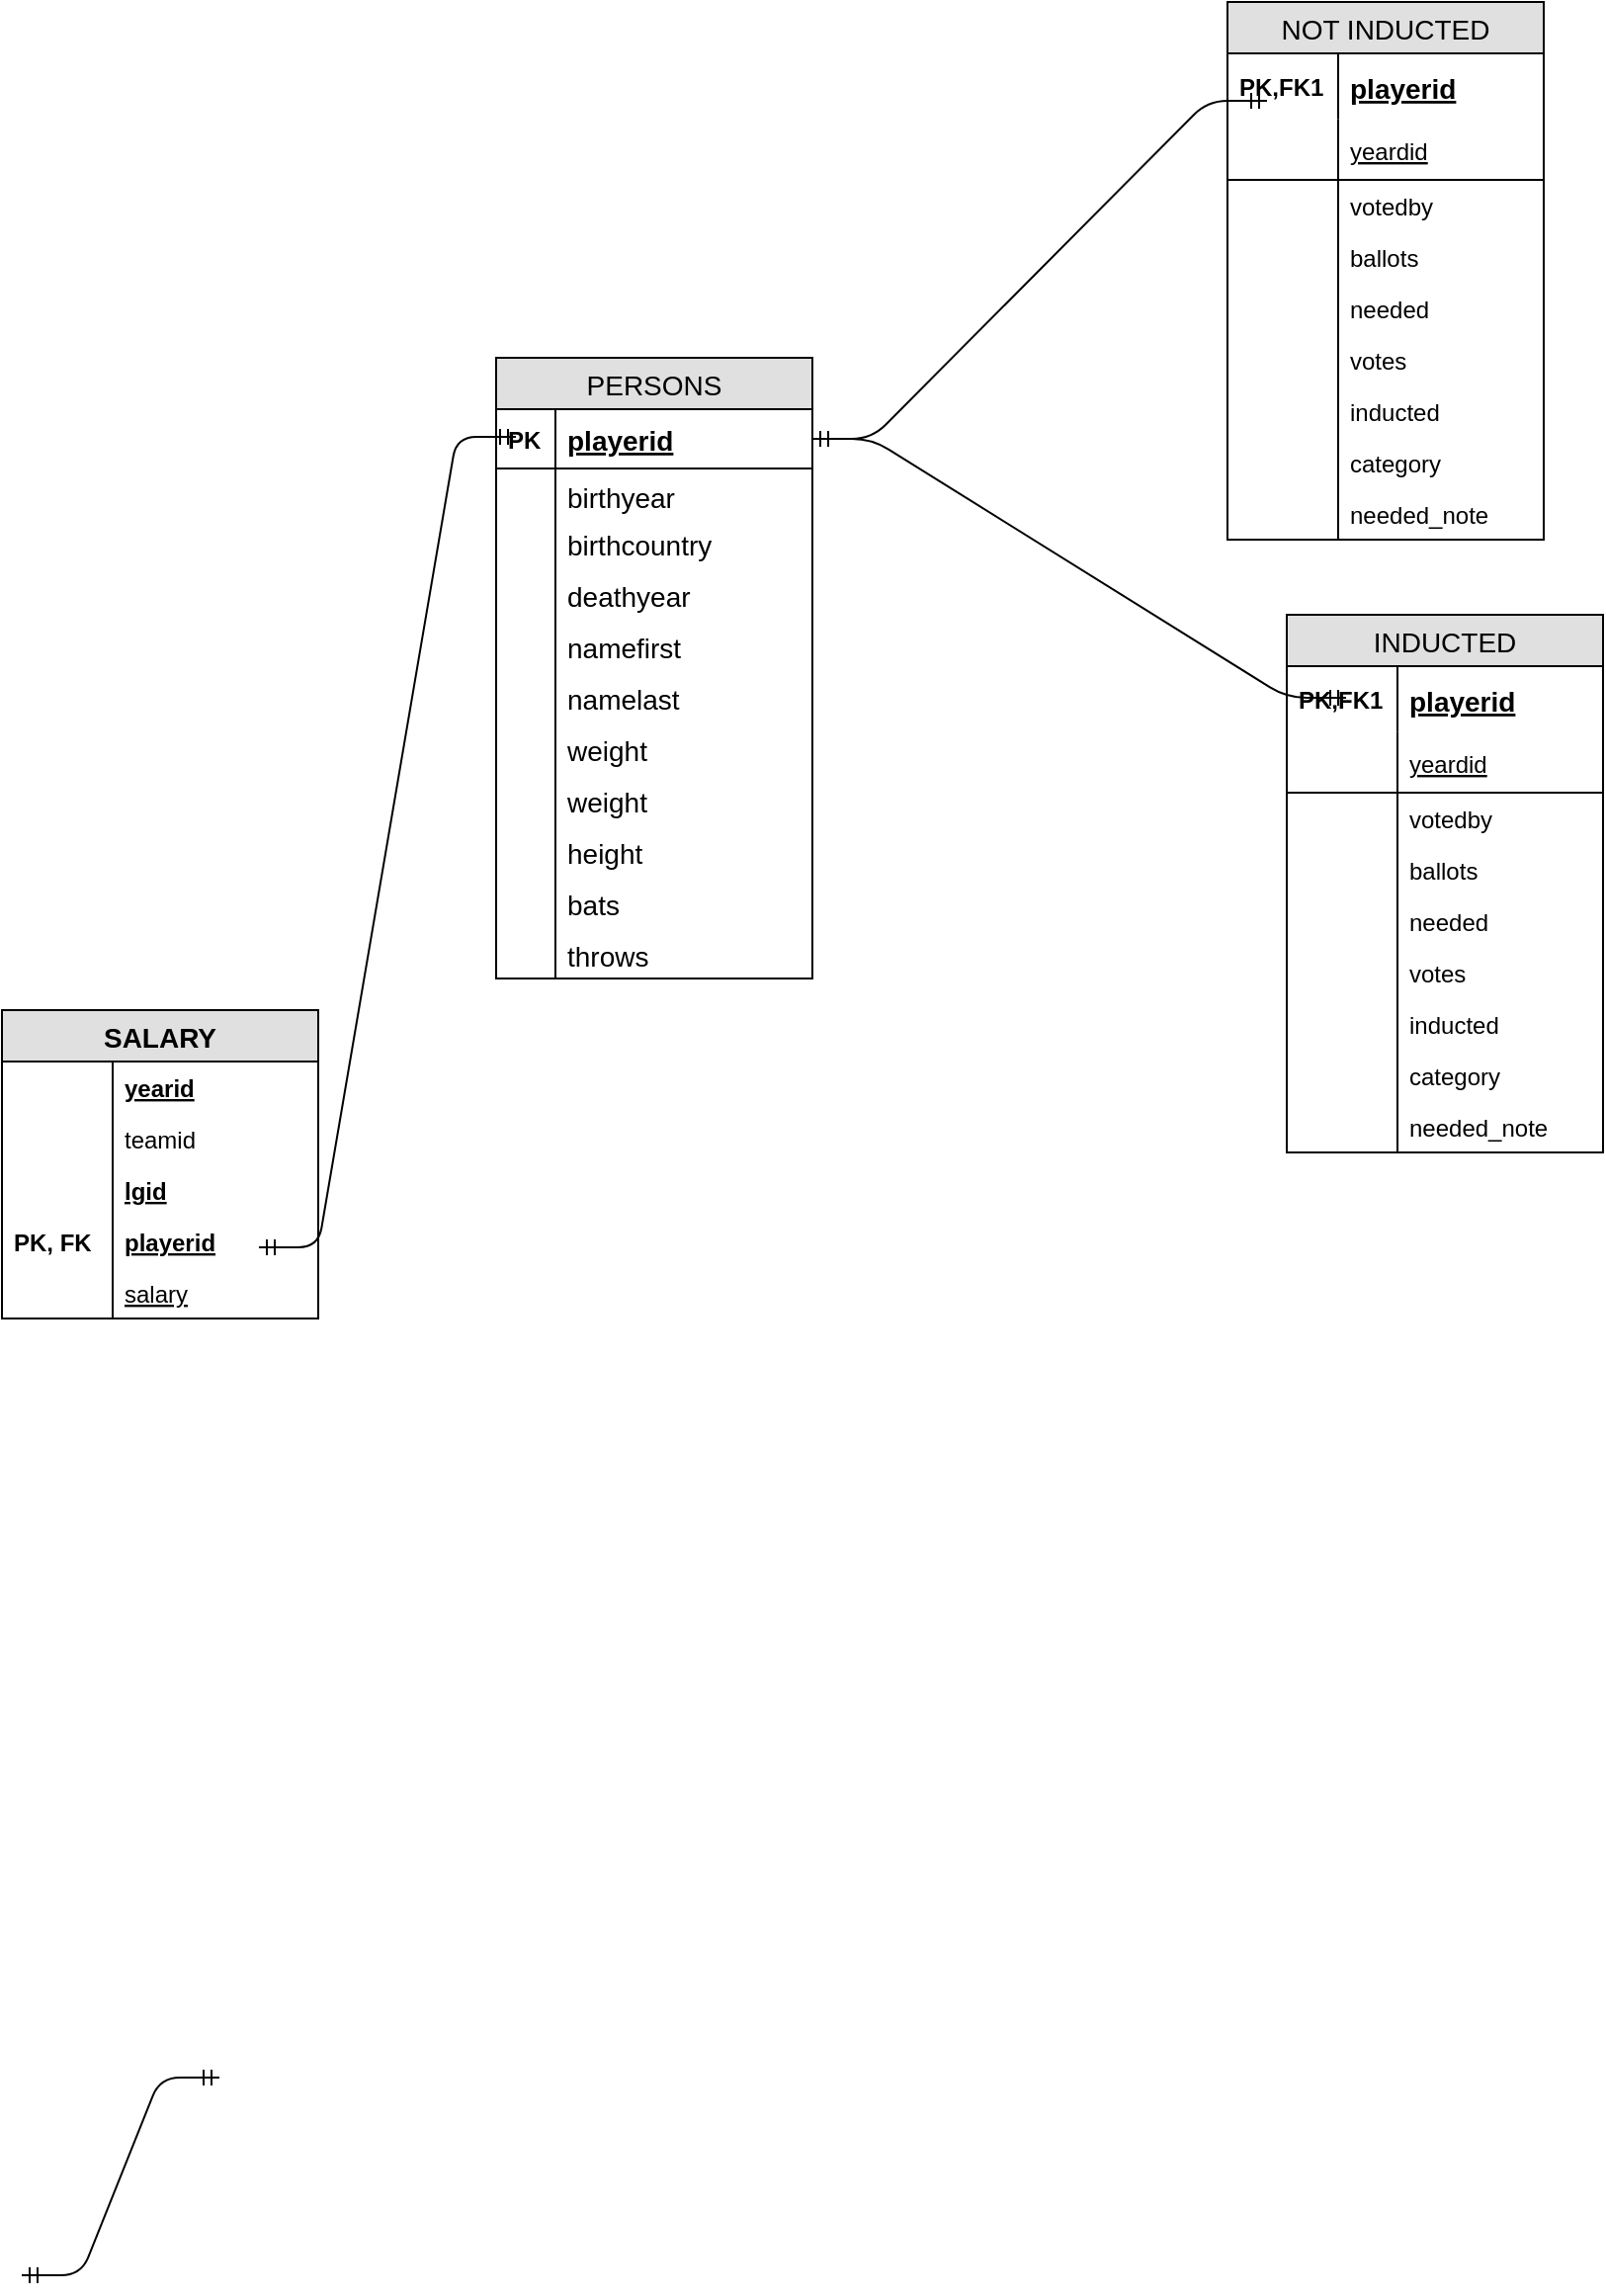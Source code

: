 <mxfile version="12.4.2" type="device" pages="1"><diagram id="JKYpt6yVcyCY39WKlBTQ" name="Page-1"><mxGraphModel dx="1422" dy="1984" grid="1" gridSize="10" guides="1" tooltips="1" connect="1" arrows="1" fold="1" page="1" pageScale="1" pageWidth="850" pageHeight="1100" math="0" shadow="0"><root><mxCell id="0"/><mxCell id="1" parent="0"/><mxCell id="JrPmpFDnjWZNN1rZzP_h-1" value="PERSONS" style="swimlane;fontStyle=0;childLayout=stackLayout;horizontal=1;startSize=26;fillColor=#e0e0e0;horizontalStack=0;resizeParent=1;resizeParentMax=0;resizeLast=0;collapsible=1;marginBottom=0;swimlaneFillColor=#ffffff;align=center;fontSize=14;" parent="1" vertex="1"><mxGeometry x="250" y="170" width="160" height="314" as="geometry"/></mxCell><mxCell id="JrPmpFDnjWZNN1rZzP_h-2" value="playerid" style="shape=partialRectangle;top=0;left=0;right=0;bottom=1;align=left;verticalAlign=middle;fillColor=none;spacingLeft=34;spacingRight=4;overflow=hidden;rotatable=0;points=[[0,0.5],[1,0.5]];portConstraint=eastwest;dropTarget=0;fontStyle=5;fontSize=14;" parent="JrPmpFDnjWZNN1rZzP_h-1" vertex="1"><mxGeometry y="26" width="160" height="30" as="geometry"/></mxCell><mxCell id="JrPmpFDnjWZNN1rZzP_h-3" value="PK" style="shape=partialRectangle;top=0;left=0;bottom=0;fillColor=none;align=left;verticalAlign=middle;spacingLeft=4;spacingRight=4;overflow=hidden;rotatable=0;points=[];portConstraint=eastwest;part=1;fontSize=12;fontStyle=1" parent="JrPmpFDnjWZNN1rZzP_h-2" vertex="1" connectable="0"><mxGeometry width="30" height="30" as="geometry"/></mxCell><mxCell id="JrPmpFDnjWZNN1rZzP_h-4" value="birthyear" style="shape=partialRectangle;top=0;left=0;right=0;bottom=0;align=left;verticalAlign=top;fillColor=none;spacingLeft=34;spacingRight=4;overflow=hidden;rotatable=0;points=[[0,0.5],[1,0.5]];portConstraint=eastwest;dropTarget=0;fontSize=14;" parent="JrPmpFDnjWZNN1rZzP_h-1" vertex="1"><mxGeometry y="56" width="160" height="24" as="geometry"/></mxCell><mxCell id="JrPmpFDnjWZNN1rZzP_h-5" value="" style="shape=partialRectangle;top=0;left=0;bottom=0;fillColor=none;align=left;verticalAlign=top;spacingLeft=4;spacingRight=4;overflow=hidden;rotatable=0;points=[];portConstraint=eastwest;part=1;fontSize=12;" parent="JrPmpFDnjWZNN1rZzP_h-4" vertex="1" connectable="0"><mxGeometry width="30" height="24" as="geometry"/></mxCell><mxCell id="JrPmpFDnjWZNN1rZzP_h-6" value="birthcountry" style="shape=partialRectangle;top=0;left=0;right=0;bottom=0;align=left;verticalAlign=top;fillColor=none;spacingLeft=34;spacingRight=4;overflow=hidden;rotatable=0;points=[[0,0.5],[1,0.5]];portConstraint=eastwest;dropTarget=0;fontSize=14;" parent="JrPmpFDnjWZNN1rZzP_h-1" vertex="1"><mxGeometry y="80" width="160" height="26" as="geometry"/></mxCell><mxCell id="JrPmpFDnjWZNN1rZzP_h-7" value="" style="shape=partialRectangle;top=0;left=0;bottom=0;fillColor=none;align=left;verticalAlign=top;spacingLeft=4;spacingRight=4;overflow=hidden;rotatable=0;points=[];portConstraint=eastwest;part=1;fontSize=12;" parent="JrPmpFDnjWZNN1rZzP_h-6" vertex="1" connectable="0"><mxGeometry width="30" height="26" as="geometry"/></mxCell><mxCell id="JrPmpFDnjWZNN1rZzP_h-8" value="deathyear" style="shape=partialRectangle;top=0;left=0;right=0;bottom=0;align=left;verticalAlign=top;fillColor=none;spacingLeft=34;spacingRight=4;overflow=hidden;rotatable=0;points=[[0,0.5],[1,0.5]];portConstraint=eastwest;dropTarget=0;fontSize=14;" parent="JrPmpFDnjWZNN1rZzP_h-1" vertex="1"><mxGeometry y="106" width="160" height="26" as="geometry"/></mxCell><mxCell id="JrPmpFDnjWZNN1rZzP_h-9" value="" style="shape=partialRectangle;top=0;left=0;bottom=0;fillColor=none;align=left;verticalAlign=top;spacingLeft=4;spacingRight=4;overflow=hidden;rotatable=0;points=[];portConstraint=eastwest;part=1;fontSize=12;" parent="JrPmpFDnjWZNN1rZzP_h-8" vertex="1" connectable="0"><mxGeometry width="30" height="26" as="geometry"/></mxCell><mxCell id="JrPmpFDnjWZNN1rZzP_h-45" value="namefirst" style="shape=partialRectangle;top=0;left=0;right=0;bottom=0;align=left;verticalAlign=top;fillColor=none;spacingLeft=34;spacingRight=4;overflow=hidden;rotatable=0;points=[[0,0.5],[1,0.5]];portConstraint=eastwest;dropTarget=0;fontSize=14;" parent="JrPmpFDnjWZNN1rZzP_h-1" vertex="1"><mxGeometry y="132" width="160" height="26" as="geometry"/></mxCell><mxCell id="JrPmpFDnjWZNN1rZzP_h-46" value="" style="shape=partialRectangle;top=0;left=0;bottom=0;fillColor=none;align=left;verticalAlign=top;spacingLeft=4;spacingRight=4;overflow=hidden;rotatable=0;points=[];portConstraint=eastwest;part=1;fontSize=12;" parent="JrPmpFDnjWZNN1rZzP_h-45" vertex="1" connectable="0"><mxGeometry width="30" height="26" as="geometry"/></mxCell><mxCell id="JrPmpFDnjWZNN1rZzP_h-47" value="namelast" style="shape=partialRectangle;top=0;left=0;right=0;bottom=0;align=left;verticalAlign=top;fillColor=none;spacingLeft=34;spacingRight=4;overflow=hidden;rotatable=0;points=[[0,0.5],[1,0.5]];portConstraint=eastwest;dropTarget=0;fontSize=14;" parent="JrPmpFDnjWZNN1rZzP_h-1" vertex="1"><mxGeometry y="158" width="160" height="26" as="geometry"/></mxCell><mxCell id="JrPmpFDnjWZNN1rZzP_h-48" value="" style="shape=partialRectangle;top=0;left=0;bottom=0;fillColor=none;align=left;verticalAlign=top;spacingLeft=4;spacingRight=4;overflow=hidden;rotatable=0;points=[];portConstraint=eastwest;part=1;fontSize=12;" parent="JrPmpFDnjWZNN1rZzP_h-47" vertex="1" connectable="0"><mxGeometry width="30" height="26" as="geometry"/></mxCell><mxCell id="JrPmpFDnjWZNN1rZzP_h-49" value="weight" style="shape=partialRectangle;top=0;left=0;right=0;bottom=0;align=left;verticalAlign=top;fillColor=none;spacingLeft=34;spacingRight=4;overflow=hidden;rotatable=0;points=[[0,0.5],[1,0.5]];portConstraint=eastwest;dropTarget=0;fontSize=14;" parent="JrPmpFDnjWZNN1rZzP_h-1" vertex="1"><mxGeometry y="184" width="160" height="26" as="geometry"/></mxCell><mxCell id="JrPmpFDnjWZNN1rZzP_h-50" value="" style="shape=partialRectangle;top=0;left=0;bottom=0;fillColor=none;align=left;verticalAlign=top;spacingLeft=4;spacingRight=4;overflow=hidden;rotatable=0;points=[];portConstraint=eastwest;part=1;fontSize=12;" parent="JrPmpFDnjWZNN1rZzP_h-49" vertex="1" connectable="0"><mxGeometry width="30" height="26" as="geometry"/></mxCell><mxCell id="JrPmpFDnjWZNN1rZzP_h-51" value="weight" style="shape=partialRectangle;top=0;left=0;right=0;bottom=0;align=left;verticalAlign=top;fillColor=none;spacingLeft=34;spacingRight=4;overflow=hidden;rotatable=0;points=[[0,0.5],[1,0.5]];portConstraint=eastwest;dropTarget=0;fontSize=14;" parent="JrPmpFDnjWZNN1rZzP_h-1" vertex="1"><mxGeometry y="210" width="160" height="26" as="geometry"/></mxCell><mxCell id="JrPmpFDnjWZNN1rZzP_h-52" value="" style="shape=partialRectangle;top=0;left=0;bottom=0;fillColor=none;align=left;verticalAlign=top;spacingLeft=4;spacingRight=4;overflow=hidden;rotatable=0;points=[];portConstraint=eastwest;part=1;fontSize=12;" parent="JrPmpFDnjWZNN1rZzP_h-51" vertex="1" connectable="0"><mxGeometry width="30" height="26" as="geometry"/></mxCell><mxCell id="JrPmpFDnjWZNN1rZzP_h-53" value="height" style="shape=partialRectangle;top=0;left=0;right=0;bottom=0;align=left;verticalAlign=top;fillColor=none;spacingLeft=34;spacingRight=4;overflow=hidden;rotatable=0;points=[[0,0.5],[1,0.5]];portConstraint=eastwest;dropTarget=0;fontSize=14;" parent="JrPmpFDnjWZNN1rZzP_h-1" vertex="1"><mxGeometry y="236" width="160" height="26" as="geometry"/></mxCell><mxCell id="JrPmpFDnjWZNN1rZzP_h-54" value="" style="shape=partialRectangle;top=0;left=0;bottom=0;fillColor=none;align=left;verticalAlign=top;spacingLeft=4;spacingRight=4;overflow=hidden;rotatable=0;points=[];portConstraint=eastwest;part=1;fontSize=12;" parent="JrPmpFDnjWZNN1rZzP_h-53" vertex="1" connectable="0"><mxGeometry width="30" height="26" as="geometry"/></mxCell><mxCell id="JrPmpFDnjWZNN1rZzP_h-55" value="bats" style="shape=partialRectangle;top=0;left=0;right=0;bottom=0;align=left;verticalAlign=top;fillColor=none;spacingLeft=34;spacingRight=4;overflow=hidden;rotatable=0;points=[[0,0.5],[1,0.5]];portConstraint=eastwest;dropTarget=0;fontSize=14;" parent="JrPmpFDnjWZNN1rZzP_h-1" vertex="1"><mxGeometry y="262" width="160" height="26" as="geometry"/></mxCell><mxCell id="JrPmpFDnjWZNN1rZzP_h-56" value="" style="shape=partialRectangle;top=0;left=0;bottom=0;fillColor=none;align=left;verticalAlign=top;spacingLeft=4;spacingRight=4;overflow=hidden;rotatable=0;points=[];portConstraint=eastwest;part=1;fontSize=12;" parent="JrPmpFDnjWZNN1rZzP_h-55" vertex="1" connectable="0"><mxGeometry width="30" height="26" as="geometry"/></mxCell><mxCell id="JrPmpFDnjWZNN1rZzP_h-57" value="throws" style="shape=partialRectangle;top=0;left=0;right=0;bottom=0;align=left;verticalAlign=top;fillColor=none;spacingLeft=34;spacingRight=4;overflow=hidden;rotatable=0;points=[[0,0.5],[1,0.5]];portConstraint=eastwest;dropTarget=0;fontSize=14;" parent="JrPmpFDnjWZNN1rZzP_h-1" vertex="1"><mxGeometry y="288" width="160" height="26" as="geometry"/></mxCell><mxCell id="JrPmpFDnjWZNN1rZzP_h-58" value="" style="shape=partialRectangle;top=0;left=0;bottom=0;fillColor=none;align=left;verticalAlign=top;spacingLeft=4;spacingRight=4;overflow=hidden;rotatable=0;points=[];portConstraint=eastwest;part=1;fontSize=12;" parent="JrPmpFDnjWZNN1rZzP_h-57" vertex="1" connectable="0"><mxGeometry width="30" height="26" as="geometry"/></mxCell><mxCell id="JrPmpFDnjWZNN1rZzP_h-71" value="INDUCTED" style="swimlane;fontStyle=0;childLayout=stackLayout;horizontal=1;startSize=26;fillColor=#e0e0e0;horizontalStack=0;resizeParent=1;resizeParentMax=0;resizeLast=0;collapsible=1;marginBottom=0;swimlaneFillColor=#ffffff;align=center;fontSize=14;" parent="1" vertex="1"><mxGeometry x="650" y="300" width="160" height="272" as="geometry"/></mxCell><mxCell id="JrPmpFDnjWZNN1rZzP_h-118" value="" style="edgeStyle=entityRelationEdgeStyle;fontSize=12;html=1;endArrow=ERmandOne;startArrow=ERmandOne;" parent="JrPmpFDnjWZNN1rZzP_h-71" source="JrPmpFDnjWZNN1rZzP_h-2" edge="1"><mxGeometry width="100" height="100" relative="1" as="geometry"><mxPoint x="-70" y="142" as="sourcePoint"/><mxPoint x="30" y="42" as="targetPoint"/></mxGeometry></mxCell><mxCell id="JrPmpFDnjWZNN1rZzP_h-72" value="playerid" style="shape=partialRectangle;top=0;left=0;right=0;bottom=0;align=left;verticalAlign=middle;fillColor=none;spacingLeft=60;spacingRight=4;overflow=hidden;rotatable=0;points=[[0,0.5],[1,0.5]];portConstraint=eastwest;dropTarget=0;fontStyle=5;fontSize=14;" parent="JrPmpFDnjWZNN1rZzP_h-71" vertex="1"><mxGeometry y="26" width="160" height="34" as="geometry"/></mxCell><mxCell id="JrPmpFDnjWZNN1rZzP_h-73" value="PK,FK1" style="shape=partialRectangle;fontStyle=1;top=0;left=0;bottom=0;fillColor=none;align=left;verticalAlign=middle;spacingLeft=4;spacingRight=4;overflow=hidden;rotatable=0;points=[];portConstraint=eastwest;part=1;fontSize=12;" parent="JrPmpFDnjWZNN1rZzP_h-72" vertex="1" connectable="0"><mxGeometry width="56" height="32.903" as="geometry"/></mxCell><mxCell id="JrPmpFDnjWZNN1rZzP_h-74" value="yeardid" style="shape=partialRectangle;top=0;left=0;right=0;bottom=1;align=left;verticalAlign=middle;fillColor=none;spacingLeft=60;spacingRight=4;overflow=hidden;rotatable=0;points=[[0,0.5],[1,0.5]];portConstraint=eastwest;dropTarget=0;fontStyle=4;fontSize=12;" parent="JrPmpFDnjWZNN1rZzP_h-71" vertex="1"><mxGeometry y="60" width="160" height="30" as="geometry"/></mxCell><mxCell id="JrPmpFDnjWZNN1rZzP_h-75" value="" style="shape=partialRectangle;fontStyle=1;top=0;left=0;bottom=0;fillColor=none;align=left;verticalAlign=middle;spacingLeft=4;spacingRight=4;overflow=hidden;rotatable=0;points=[];portConstraint=eastwest;part=1;fontSize=12;" parent="JrPmpFDnjWZNN1rZzP_h-74" vertex="1" connectable="0"><mxGeometry width="56" height="30" as="geometry"/></mxCell><mxCell id="JrPmpFDnjWZNN1rZzP_h-76" value="votedby" style="shape=partialRectangle;top=0;left=0;right=0;bottom=0;align=left;verticalAlign=top;fillColor=none;spacingLeft=60;spacingRight=4;overflow=hidden;rotatable=0;points=[[0,0.5],[1,0.5]];portConstraint=eastwest;dropTarget=0;fontSize=12;" parent="JrPmpFDnjWZNN1rZzP_h-71" vertex="1"><mxGeometry y="90" width="160" height="26" as="geometry"/></mxCell><mxCell id="JrPmpFDnjWZNN1rZzP_h-77" value="" style="shape=partialRectangle;top=0;left=0;bottom=0;fillColor=none;align=left;verticalAlign=top;spacingLeft=4;spacingRight=4;overflow=hidden;rotatable=0;points=[];portConstraint=eastwest;part=1;fontSize=12;" parent="JrPmpFDnjWZNN1rZzP_h-76" vertex="1" connectable="0"><mxGeometry width="56" height="26" as="geometry"/></mxCell><mxCell id="JrPmpFDnjWZNN1rZzP_h-80" value="ballots" style="shape=partialRectangle;top=0;left=0;right=0;bottom=0;align=left;verticalAlign=top;fillColor=none;spacingLeft=60;spacingRight=4;overflow=hidden;rotatable=0;points=[[0,0.5],[1,0.5]];portConstraint=eastwest;dropTarget=0;fontSize=12;" parent="JrPmpFDnjWZNN1rZzP_h-71" vertex="1"><mxGeometry y="116" width="160" height="26" as="geometry"/></mxCell><mxCell id="JrPmpFDnjWZNN1rZzP_h-81" value="" style="shape=partialRectangle;top=0;left=0;bottom=0;fillColor=none;align=left;verticalAlign=top;spacingLeft=4;spacingRight=4;overflow=hidden;rotatable=0;points=[];portConstraint=eastwest;part=1;fontSize=12;" parent="JrPmpFDnjWZNN1rZzP_h-80" vertex="1" connectable="0"><mxGeometry width="56" height="26" as="geometry"/></mxCell><mxCell id="JrPmpFDnjWZNN1rZzP_h-82" value="needed" style="shape=partialRectangle;top=0;left=0;right=0;bottom=0;align=left;verticalAlign=top;fillColor=none;spacingLeft=60;spacingRight=4;overflow=hidden;rotatable=0;points=[[0,0.5],[1,0.5]];portConstraint=eastwest;dropTarget=0;fontSize=12;" parent="JrPmpFDnjWZNN1rZzP_h-71" vertex="1"><mxGeometry y="142" width="160" height="26" as="geometry"/></mxCell><mxCell id="JrPmpFDnjWZNN1rZzP_h-83" value="" style="shape=partialRectangle;top=0;left=0;bottom=0;fillColor=none;align=left;verticalAlign=top;spacingLeft=4;spacingRight=4;overflow=hidden;rotatable=0;points=[];portConstraint=eastwest;part=1;fontSize=12;" parent="JrPmpFDnjWZNN1rZzP_h-82" vertex="1" connectable="0"><mxGeometry width="56" height="26" as="geometry"/></mxCell><mxCell id="JrPmpFDnjWZNN1rZzP_h-84" value="votes" style="shape=partialRectangle;top=0;left=0;right=0;bottom=0;align=left;verticalAlign=top;fillColor=none;spacingLeft=60;spacingRight=4;overflow=hidden;rotatable=0;points=[[0,0.5],[1,0.5]];portConstraint=eastwest;dropTarget=0;fontSize=12;" parent="JrPmpFDnjWZNN1rZzP_h-71" vertex="1"><mxGeometry y="168" width="160" height="26" as="geometry"/></mxCell><mxCell id="JrPmpFDnjWZNN1rZzP_h-85" value="" style="shape=partialRectangle;top=0;left=0;bottom=0;fillColor=none;align=left;verticalAlign=top;spacingLeft=4;spacingRight=4;overflow=hidden;rotatable=0;points=[];portConstraint=eastwest;part=1;fontSize=12;" parent="JrPmpFDnjWZNN1rZzP_h-84" vertex="1" connectable="0"><mxGeometry width="56" height="26" as="geometry"/></mxCell><mxCell id="JrPmpFDnjWZNN1rZzP_h-86" value="inducted" style="shape=partialRectangle;top=0;left=0;right=0;bottom=0;align=left;verticalAlign=top;fillColor=none;spacingLeft=60;spacingRight=4;overflow=hidden;rotatable=0;points=[[0,0.5],[1,0.5]];portConstraint=eastwest;dropTarget=0;fontSize=12;" parent="JrPmpFDnjWZNN1rZzP_h-71" vertex="1"><mxGeometry y="194" width="160" height="26" as="geometry"/></mxCell><mxCell id="JrPmpFDnjWZNN1rZzP_h-87" value="" style="shape=partialRectangle;top=0;left=0;bottom=0;fillColor=none;align=left;verticalAlign=top;spacingLeft=4;spacingRight=4;overflow=hidden;rotatable=0;points=[];portConstraint=eastwest;part=1;fontSize=12;" parent="JrPmpFDnjWZNN1rZzP_h-86" vertex="1" connectable="0"><mxGeometry width="56" height="26" as="geometry"/></mxCell><mxCell id="JrPmpFDnjWZNN1rZzP_h-88" value="category" style="shape=partialRectangle;top=0;left=0;right=0;bottom=0;align=left;verticalAlign=top;fillColor=none;spacingLeft=60;spacingRight=4;overflow=hidden;rotatable=0;points=[[0,0.5],[1,0.5]];portConstraint=eastwest;dropTarget=0;fontSize=12;" parent="JrPmpFDnjWZNN1rZzP_h-71" vertex="1"><mxGeometry y="220" width="160" height="26" as="geometry"/></mxCell><mxCell id="JrPmpFDnjWZNN1rZzP_h-89" value="" style="shape=partialRectangle;top=0;left=0;bottom=0;fillColor=none;align=left;verticalAlign=top;spacingLeft=4;spacingRight=4;overflow=hidden;rotatable=0;points=[];portConstraint=eastwest;part=1;fontSize=12;" parent="JrPmpFDnjWZNN1rZzP_h-88" vertex="1" connectable="0"><mxGeometry width="56" height="26" as="geometry"/></mxCell><mxCell id="JrPmpFDnjWZNN1rZzP_h-90" value="needed_note" style="shape=partialRectangle;top=0;left=0;right=0;bottom=0;align=left;verticalAlign=top;fillColor=none;spacingLeft=60;spacingRight=4;overflow=hidden;rotatable=0;points=[[0,0.5],[1,0.5]];portConstraint=eastwest;dropTarget=0;fontSize=12;" parent="JrPmpFDnjWZNN1rZzP_h-71" vertex="1"><mxGeometry y="246" width="160" height="26" as="geometry"/></mxCell><mxCell id="JrPmpFDnjWZNN1rZzP_h-91" value="" style="shape=partialRectangle;top=0;left=0;bottom=0;fillColor=none;align=left;verticalAlign=top;spacingLeft=4;spacingRight=4;overflow=hidden;rotatable=0;points=[];portConstraint=eastwest;part=1;fontSize=12;" parent="JrPmpFDnjWZNN1rZzP_h-90" vertex="1" connectable="0"><mxGeometry width="56" height="26" as="geometry"/></mxCell><mxCell id="JrPmpFDnjWZNN1rZzP_h-92" value="NOT INDUCTED" style="swimlane;fontStyle=0;childLayout=stackLayout;horizontal=1;startSize=26;fillColor=#e0e0e0;horizontalStack=0;resizeParent=1;resizeParentMax=0;resizeLast=0;collapsible=1;marginBottom=0;swimlaneFillColor=#ffffff;align=center;fontSize=14;" parent="1" vertex="1"><mxGeometry x="620" y="-10" width="160" height="272" as="geometry"/></mxCell><mxCell id="JrPmpFDnjWZNN1rZzP_h-93" value="playerid" style="shape=partialRectangle;top=0;left=0;right=0;bottom=0;align=left;verticalAlign=middle;fillColor=none;spacingLeft=60;spacingRight=4;overflow=hidden;rotatable=0;points=[[0,0.5],[1,0.5]];portConstraint=eastwest;dropTarget=0;fontStyle=5;fontSize=14;" parent="JrPmpFDnjWZNN1rZzP_h-92" vertex="1"><mxGeometry y="26" width="160" height="34" as="geometry"/></mxCell><mxCell id="JrPmpFDnjWZNN1rZzP_h-94" value="PK,FK1" style="shape=partialRectangle;fontStyle=1;top=0;left=0;bottom=0;fillColor=none;align=left;verticalAlign=middle;spacingLeft=4;spacingRight=4;overflow=hidden;rotatable=0;points=[];portConstraint=eastwest;part=1;fontSize=12;" parent="JrPmpFDnjWZNN1rZzP_h-93" vertex="1" connectable="0"><mxGeometry width="56" height="32.903" as="geometry"/></mxCell><mxCell id="JrPmpFDnjWZNN1rZzP_h-95" value="yeardid" style="shape=partialRectangle;top=0;left=0;right=0;bottom=1;align=left;verticalAlign=middle;fillColor=none;spacingLeft=60;spacingRight=4;overflow=hidden;rotatable=0;points=[[0,0.5],[1,0.5]];portConstraint=eastwest;dropTarget=0;fontStyle=4;fontSize=12;" parent="JrPmpFDnjWZNN1rZzP_h-92" vertex="1"><mxGeometry y="60" width="160" height="30" as="geometry"/></mxCell><mxCell id="JrPmpFDnjWZNN1rZzP_h-96" value="" style="shape=partialRectangle;fontStyle=1;top=0;left=0;bottom=0;fillColor=none;align=left;verticalAlign=middle;spacingLeft=4;spacingRight=4;overflow=hidden;rotatable=0;points=[];portConstraint=eastwest;part=1;fontSize=12;" parent="JrPmpFDnjWZNN1rZzP_h-95" vertex="1" connectable="0"><mxGeometry width="56" height="30" as="geometry"/></mxCell><mxCell id="JrPmpFDnjWZNN1rZzP_h-97" value="votedby" style="shape=partialRectangle;top=0;left=0;right=0;bottom=0;align=left;verticalAlign=top;fillColor=none;spacingLeft=60;spacingRight=4;overflow=hidden;rotatable=0;points=[[0,0.5],[1,0.5]];portConstraint=eastwest;dropTarget=0;fontSize=12;" parent="JrPmpFDnjWZNN1rZzP_h-92" vertex="1"><mxGeometry y="90" width="160" height="26" as="geometry"/></mxCell><mxCell id="JrPmpFDnjWZNN1rZzP_h-98" value="" style="shape=partialRectangle;top=0;left=0;bottom=0;fillColor=none;align=left;verticalAlign=top;spacingLeft=4;spacingRight=4;overflow=hidden;rotatable=0;points=[];portConstraint=eastwest;part=1;fontSize=12;" parent="JrPmpFDnjWZNN1rZzP_h-97" vertex="1" connectable="0"><mxGeometry width="56" height="26" as="geometry"/></mxCell><mxCell id="JrPmpFDnjWZNN1rZzP_h-99" value="ballots" style="shape=partialRectangle;top=0;left=0;right=0;bottom=0;align=left;verticalAlign=top;fillColor=none;spacingLeft=60;spacingRight=4;overflow=hidden;rotatable=0;points=[[0,0.5],[1,0.5]];portConstraint=eastwest;dropTarget=0;fontSize=12;" parent="JrPmpFDnjWZNN1rZzP_h-92" vertex="1"><mxGeometry y="116" width="160" height="26" as="geometry"/></mxCell><mxCell id="JrPmpFDnjWZNN1rZzP_h-100" value="" style="shape=partialRectangle;top=0;left=0;bottom=0;fillColor=none;align=left;verticalAlign=top;spacingLeft=4;spacingRight=4;overflow=hidden;rotatable=0;points=[];portConstraint=eastwest;part=1;fontSize=12;" parent="JrPmpFDnjWZNN1rZzP_h-99" vertex="1" connectable="0"><mxGeometry width="56" height="26" as="geometry"/></mxCell><mxCell id="JrPmpFDnjWZNN1rZzP_h-101" value="needed" style="shape=partialRectangle;top=0;left=0;right=0;bottom=0;align=left;verticalAlign=top;fillColor=none;spacingLeft=60;spacingRight=4;overflow=hidden;rotatable=0;points=[[0,0.5],[1,0.5]];portConstraint=eastwest;dropTarget=0;fontSize=12;" parent="JrPmpFDnjWZNN1rZzP_h-92" vertex="1"><mxGeometry y="142" width="160" height="26" as="geometry"/></mxCell><mxCell id="JrPmpFDnjWZNN1rZzP_h-102" value="" style="shape=partialRectangle;top=0;left=0;bottom=0;fillColor=none;align=left;verticalAlign=top;spacingLeft=4;spacingRight=4;overflow=hidden;rotatable=0;points=[];portConstraint=eastwest;part=1;fontSize=12;" parent="JrPmpFDnjWZNN1rZzP_h-101" vertex="1" connectable="0"><mxGeometry width="56" height="26" as="geometry"/></mxCell><mxCell id="JrPmpFDnjWZNN1rZzP_h-103" value="votes" style="shape=partialRectangle;top=0;left=0;right=0;bottom=0;align=left;verticalAlign=top;fillColor=none;spacingLeft=60;spacingRight=4;overflow=hidden;rotatable=0;points=[[0,0.5],[1,0.5]];portConstraint=eastwest;dropTarget=0;fontSize=12;" parent="JrPmpFDnjWZNN1rZzP_h-92" vertex="1"><mxGeometry y="168" width="160" height="26" as="geometry"/></mxCell><mxCell id="JrPmpFDnjWZNN1rZzP_h-104" value="" style="shape=partialRectangle;top=0;left=0;bottom=0;fillColor=none;align=left;verticalAlign=top;spacingLeft=4;spacingRight=4;overflow=hidden;rotatable=0;points=[];portConstraint=eastwest;part=1;fontSize=12;" parent="JrPmpFDnjWZNN1rZzP_h-103" vertex="1" connectable="0"><mxGeometry width="56" height="26" as="geometry"/></mxCell><mxCell id="JrPmpFDnjWZNN1rZzP_h-105" value="inducted" style="shape=partialRectangle;top=0;left=0;right=0;bottom=0;align=left;verticalAlign=top;fillColor=none;spacingLeft=60;spacingRight=4;overflow=hidden;rotatable=0;points=[[0,0.5],[1,0.5]];portConstraint=eastwest;dropTarget=0;fontSize=12;" parent="JrPmpFDnjWZNN1rZzP_h-92" vertex="1"><mxGeometry y="194" width="160" height="26" as="geometry"/></mxCell><mxCell id="JrPmpFDnjWZNN1rZzP_h-106" value="" style="shape=partialRectangle;top=0;left=0;bottom=0;fillColor=none;align=left;verticalAlign=top;spacingLeft=4;spacingRight=4;overflow=hidden;rotatable=0;points=[];portConstraint=eastwest;part=1;fontSize=12;" parent="JrPmpFDnjWZNN1rZzP_h-105" vertex="1" connectable="0"><mxGeometry width="56" height="26" as="geometry"/></mxCell><mxCell id="JrPmpFDnjWZNN1rZzP_h-107" value="category" style="shape=partialRectangle;top=0;left=0;right=0;bottom=0;align=left;verticalAlign=top;fillColor=none;spacingLeft=60;spacingRight=4;overflow=hidden;rotatable=0;points=[[0,0.5],[1,0.5]];portConstraint=eastwest;dropTarget=0;fontSize=12;" parent="JrPmpFDnjWZNN1rZzP_h-92" vertex="1"><mxGeometry y="220" width="160" height="26" as="geometry"/></mxCell><mxCell id="JrPmpFDnjWZNN1rZzP_h-108" value="" style="shape=partialRectangle;top=0;left=0;bottom=0;fillColor=none;align=left;verticalAlign=top;spacingLeft=4;spacingRight=4;overflow=hidden;rotatable=0;points=[];portConstraint=eastwest;part=1;fontSize=12;" parent="JrPmpFDnjWZNN1rZzP_h-107" vertex="1" connectable="0"><mxGeometry width="56" height="26" as="geometry"/></mxCell><mxCell id="JrPmpFDnjWZNN1rZzP_h-109" value="needed_note" style="shape=partialRectangle;top=0;left=0;right=0;bottom=0;align=left;verticalAlign=top;fillColor=none;spacingLeft=60;spacingRight=4;overflow=hidden;rotatable=0;points=[[0,0.5],[1,0.5]];portConstraint=eastwest;dropTarget=0;fontSize=12;" parent="JrPmpFDnjWZNN1rZzP_h-92" vertex="1"><mxGeometry y="246" width="160" height="26" as="geometry"/></mxCell><mxCell id="JrPmpFDnjWZNN1rZzP_h-110" value="" style="shape=partialRectangle;top=0;left=0;bottom=0;fillColor=none;align=left;verticalAlign=top;spacingLeft=4;spacingRight=4;overflow=hidden;rotatable=0;points=[];portConstraint=eastwest;part=1;fontSize=12;" parent="JrPmpFDnjWZNN1rZzP_h-109" vertex="1" connectable="0"><mxGeometry width="56" height="26" as="geometry"/></mxCell><mxCell id="Ar8V1nN04LrMKgLCSIBU-5" value="SALARY" style="swimlane;fontStyle=1;childLayout=stackLayout;horizontal=1;startSize=26;fillColor=#e0e0e0;horizontalStack=0;resizeParent=1;resizeParentMax=0;resizeLast=0;collapsible=1;marginBottom=0;swimlaneFillColor=#ffffff;align=center;fontSize=14;" vertex="1" parent="1"><mxGeometry y="500" width="160" height="156" as="geometry"/></mxCell><mxCell id="Ar8V1nN04LrMKgLCSIBU-6" value="yearid" style="shape=partialRectangle;top=0;left=0;right=0;bottom=0;align=left;verticalAlign=middle;fillColor=none;spacingLeft=60;spacingRight=4;overflow=hidden;rotatable=0;points=[[0,0.5],[1,0.5]];portConstraint=eastwest;dropTarget=0;fontStyle=5;fontSize=12;" vertex="1" parent="Ar8V1nN04LrMKgLCSIBU-5"><mxGeometry y="26" width="160" height="26" as="geometry"/></mxCell><mxCell id="Ar8V1nN04LrMKgLCSIBU-7" value="" style="shape=partialRectangle;fontStyle=1;top=0;left=0;bottom=0;fillColor=none;align=left;verticalAlign=middle;spacingLeft=4;spacingRight=4;overflow=hidden;rotatable=0;points=[];portConstraint=eastwest;part=1;fontSize=12;" vertex="1" connectable="0" parent="Ar8V1nN04LrMKgLCSIBU-6"><mxGeometry width="56" height="26" as="geometry"/></mxCell><mxCell id="Ar8V1nN04LrMKgLCSIBU-10" value="teamid" style="shape=partialRectangle;top=0;left=0;right=0;bottom=0;align=left;verticalAlign=top;fillColor=none;spacingLeft=60;spacingRight=4;overflow=hidden;rotatable=0;points=[[0,0.5],[1,0.5]];portConstraint=eastwest;dropTarget=0;fontSize=12;" vertex="1" parent="Ar8V1nN04LrMKgLCSIBU-5"><mxGeometry y="52" width="160" height="26" as="geometry"/></mxCell><mxCell id="Ar8V1nN04LrMKgLCSIBU-11" value="" style="shape=partialRectangle;top=0;left=0;bottom=0;fillColor=none;align=left;verticalAlign=top;spacingLeft=4;spacingRight=4;overflow=hidden;rotatable=0;points=[];portConstraint=eastwest;part=1;fontSize=12;" vertex="1" connectable="0" parent="Ar8V1nN04LrMKgLCSIBU-10"><mxGeometry width="56" height="26" as="geometry"/></mxCell><mxCell id="Ar8V1nN04LrMKgLCSIBU-12" value="lgid" style="shape=partialRectangle;top=0;left=0;right=0;bottom=0;align=left;verticalAlign=middle;fillColor=none;spacingLeft=60;spacingRight=4;overflow=hidden;rotatable=0;points=[[0,0.5],[1,0.5]];portConstraint=eastwest;dropTarget=0;fontStyle=5;fontSize=12;" vertex="1" parent="Ar8V1nN04LrMKgLCSIBU-5"><mxGeometry y="78" width="160" height="26" as="geometry"/></mxCell><mxCell id="Ar8V1nN04LrMKgLCSIBU-13" value="" style="shape=partialRectangle;fontStyle=1;top=0;left=0;bottom=0;fillColor=none;align=left;verticalAlign=middle;spacingLeft=4;spacingRight=4;overflow=hidden;rotatable=0;points=[];portConstraint=eastwest;part=1;fontSize=12;" vertex="1" connectable="0" parent="Ar8V1nN04LrMKgLCSIBU-12"><mxGeometry width="56" height="26" as="geometry"/></mxCell><mxCell id="Ar8V1nN04LrMKgLCSIBU-14" value="playerid" style="shape=partialRectangle;top=0;left=0;right=0;bottom=0;align=left;verticalAlign=middle;fillColor=none;spacingLeft=60;spacingRight=4;overflow=hidden;rotatable=0;points=[[0,0.5],[1,0.5]];portConstraint=eastwest;dropTarget=0;fontStyle=5;fontSize=12;" vertex="1" parent="Ar8V1nN04LrMKgLCSIBU-5"><mxGeometry y="104" width="160" height="26" as="geometry"/></mxCell><mxCell id="Ar8V1nN04LrMKgLCSIBU-15" value="PK, FK" style="shape=partialRectangle;fontStyle=1;top=0;left=0;bottom=0;fillColor=none;align=left;verticalAlign=middle;spacingLeft=4;spacingRight=4;overflow=hidden;rotatable=0;points=[];portConstraint=eastwest;part=1;fontSize=12;" vertex="1" connectable="0" parent="Ar8V1nN04LrMKgLCSIBU-14"><mxGeometry width="56" height="26" as="geometry"/></mxCell><mxCell id="Ar8V1nN04LrMKgLCSIBU-22" value="salary" style="shape=partialRectangle;top=0;left=0;right=0;bottom=0;align=left;verticalAlign=middle;fillColor=none;spacingLeft=60;spacingRight=4;overflow=hidden;rotatable=0;points=[[0,0.5],[1,0.5]];portConstraint=eastwest;dropTarget=0;fontStyle=4;fontSize=12;" vertex="1" parent="Ar8V1nN04LrMKgLCSIBU-5"><mxGeometry y="130" width="160" height="26" as="geometry"/></mxCell><mxCell id="Ar8V1nN04LrMKgLCSIBU-23" value="" style="shape=partialRectangle;fontStyle=1;top=0;left=0;bottom=0;fillColor=none;align=left;verticalAlign=middle;spacingLeft=4;spacingRight=4;overflow=hidden;rotatable=0;points=[];portConstraint=eastwest;part=1;fontSize=12;" vertex="1" connectable="0" parent="Ar8V1nN04LrMKgLCSIBU-22"><mxGeometry width="56" height="26" as="geometry"/></mxCell><mxCell id="Ar8V1nN04LrMKgLCSIBU-24" value="" style="edgeStyle=entityRelationEdgeStyle;fontSize=12;html=1;endArrow=ERmandOne;startArrow=ERmandOne;" edge="1" parent="1"><mxGeometry width="100" height="100" relative="1" as="geometry"><mxPoint x="130" y="620" as="sourcePoint"/><mxPoint x="260" y="210" as="targetPoint"/></mxGeometry></mxCell><mxCell id="Ar8V1nN04LrMKgLCSIBU-26" value="" style="edgeStyle=entityRelationEdgeStyle;fontSize=12;html=1;endArrow=ERmandOne;startArrow=ERmandOne;startFill=0;" edge="1" parent="1" source="JrPmpFDnjWZNN1rZzP_h-2"><mxGeometry width="100" height="100" relative="1" as="geometry"><mxPoint x="540" y="140" as="sourcePoint"/><mxPoint x="640" y="40" as="targetPoint"/></mxGeometry></mxCell><mxCell id="Ar8V1nN04LrMKgLCSIBU-27" value="" style="edgeStyle=entityRelationEdgeStyle;fontSize=12;html=1;endArrow=ERmandOne;startArrow=ERmandOne;" edge="1" parent="1"><mxGeometry width="100" height="100" relative="1" as="geometry"><mxPoint x="10" y="1140" as="sourcePoint"/><mxPoint x="110" y="1040" as="targetPoint"/></mxGeometry></mxCell></root></mxGraphModel></diagram></mxfile>